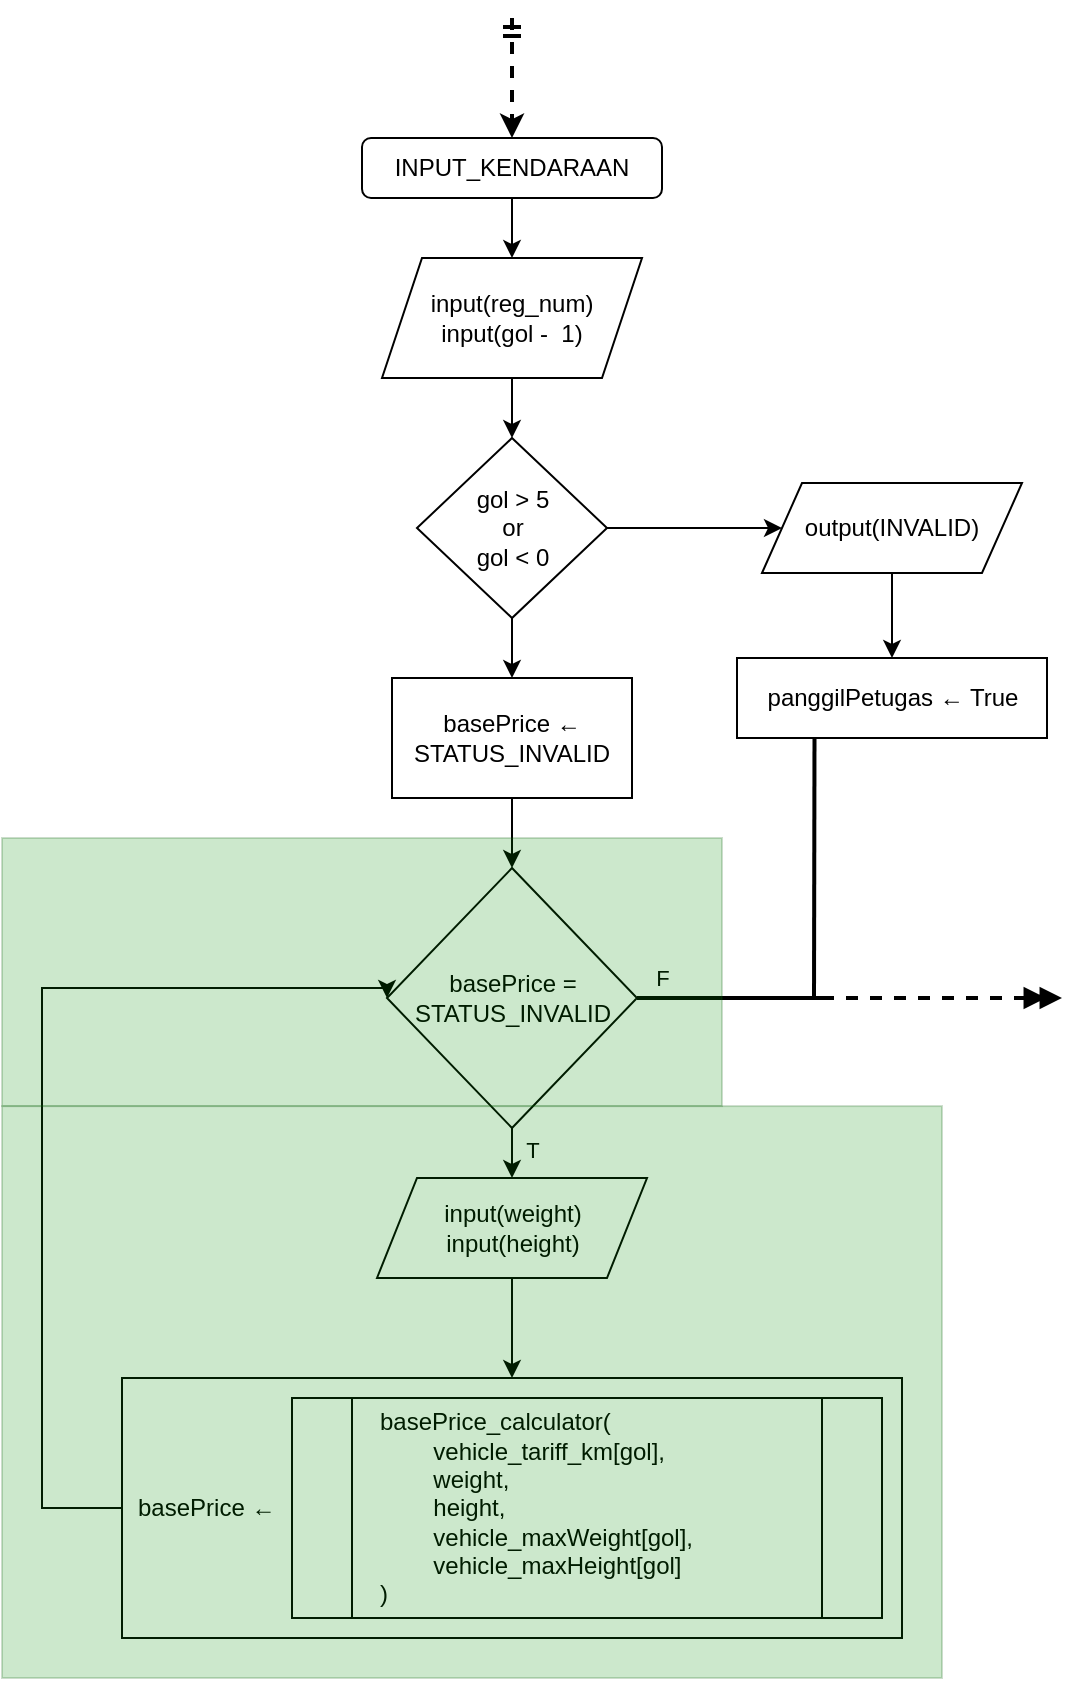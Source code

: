 <mxfile version="26.2.15">
  <diagram name="Page-1" id="KkJ6cqhotYUCz3GdVWr_">
    <mxGraphModel dx="1310" dy="873" grid="1" gridSize="10" guides="1" tooltips="1" connect="1" arrows="1" fold="1" page="1" pageScale="1" pageWidth="850" pageHeight="1100" math="0" shadow="0">
      <root>
        <mxCell id="0" />
        <mxCell id="1" parent="0" />
        <mxCell id="gmT84jEC6gGRV9Um8jLX-25" style="edgeStyle=orthogonalEdgeStyle;rounded=0;orthogonalLoop=1;jettySize=auto;html=1;exitX=0.5;exitY=1;exitDx=0;exitDy=0;entryX=0.5;entryY=0;entryDx=0;entryDy=0;" edge="1" parent="1" source="gmT84jEC6gGRV9Um8jLX-1" target="gmT84jEC6gGRV9Um8jLX-2">
          <mxGeometry relative="1" as="geometry" />
        </mxCell>
        <mxCell id="gmT84jEC6gGRV9Um8jLX-1" value="INPUT_KENDARAAN" style="rounded=1;whiteSpace=wrap;html=1;" vertex="1" parent="1">
          <mxGeometry x="340" y="110" width="150" height="30" as="geometry" />
        </mxCell>
        <mxCell id="gmT84jEC6gGRV9Um8jLX-24" style="edgeStyle=orthogonalEdgeStyle;rounded=0;orthogonalLoop=1;jettySize=auto;html=1;entryX=0.5;entryY=0;entryDx=0;entryDy=0;" edge="1" parent="1" source="gmT84jEC6gGRV9Um8jLX-2" target="gmT84jEC6gGRV9Um8jLX-3">
          <mxGeometry relative="1" as="geometry" />
        </mxCell>
        <mxCell id="gmT84jEC6gGRV9Um8jLX-2" value="input(reg_num)&lt;div&gt;input(gol -&amp;nbsp; 1)&lt;/div&gt;" style="shape=parallelogram;perimeter=parallelogramPerimeter;whiteSpace=wrap;html=1;fixedSize=1;" vertex="1" parent="1">
          <mxGeometry x="350" y="170" width="130" height="60" as="geometry" />
        </mxCell>
        <mxCell id="gmT84jEC6gGRV9Um8jLX-6" style="edgeStyle=orthogonalEdgeStyle;rounded=0;orthogonalLoop=1;jettySize=auto;html=1;exitX=1;exitY=0.5;exitDx=0;exitDy=0;entryX=0;entryY=0.5;entryDx=0;entryDy=0;" edge="1" parent="1" source="gmT84jEC6gGRV9Um8jLX-3" target="gmT84jEC6gGRV9Um8jLX-4">
          <mxGeometry relative="1" as="geometry" />
        </mxCell>
        <mxCell id="gmT84jEC6gGRV9Um8jLX-16" style="edgeStyle=orthogonalEdgeStyle;rounded=0;orthogonalLoop=1;jettySize=auto;html=1;exitX=0.5;exitY=1;exitDx=0;exitDy=0;entryX=0.5;entryY=0;entryDx=0;entryDy=0;" edge="1" parent="1" source="gmT84jEC6gGRV9Um8jLX-3" target="gmT84jEC6gGRV9Um8jLX-9">
          <mxGeometry relative="1" as="geometry" />
        </mxCell>
        <mxCell id="gmT84jEC6gGRV9Um8jLX-3" value="gol &amp;gt; 5&lt;div&gt;or&lt;/div&gt;&lt;div&gt;gol &amp;lt; 0&lt;/div&gt;" style="rhombus;whiteSpace=wrap;html=1;" vertex="1" parent="1">
          <mxGeometry x="367.5" y="260" width="95" height="90" as="geometry" />
        </mxCell>
        <mxCell id="gmT84jEC6gGRV9Um8jLX-7" style="edgeStyle=orthogonalEdgeStyle;rounded=0;orthogonalLoop=1;jettySize=auto;html=1;exitX=0.5;exitY=1;exitDx=0;exitDy=0;entryX=0.5;entryY=0;entryDx=0;entryDy=0;" edge="1" parent="1" source="gmT84jEC6gGRV9Um8jLX-4" target="gmT84jEC6gGRV9Um8jLX-5">
          <mxGeometry relative="1" as="geometry" />
        </mxCell>
        <mxCell id="gmT84jEC6gGRV9Um8jLX-4" value="output(INVALID)" style="shape=parallelogram;perimeter=parallelogramPerimeter;whiteSpace=wrap;html=1;fixedSize=1;" vertex="1" parent="1">
          <mxGeometry x="540" y="282.5" width="130" height="45" as="geometry" />
        </mxCell>
        <mxCell id="gmT84jEC6gGRV9Um8jLX-5" value="panggilPetugas&amp;nbsp;← True" style="rounded=0;whiteSpace=wrap;html=1;" vertex="1" parent="1">
          <mxGeometry x="527.5" y="370" width="155" height="40" as="geometry" />
        </mxCell>
        <mxCell id="gmT84jEC6gGRV9Um8jLX-17" style="edgeStyle=orthogonalEdgeStyle;rounded=0;orthogonalLoop=1;jettySize=auto;html=1;exitX=0.5;exitY=1;exitDx=0;exitDy=0;entryX=0.5;entryY=0;entryDx=0;entryDy=0;" edge="1" parent="1" source="gmT84jEC6gGRV9Um8jLX-9" target="gmT84jEC6gGRV9Um8jLX-10">
          <mxGeometry relative="1" as="geometry" />
        </mxCell>
        <mxCell id="gmT84jEC6gGRV9Um8jLX-9" value="basePrice&amp;nbsp;← STATUS_INVALID" style="rounded=0;whiteSpace=wrap;html=1;" vertex="1" parent="1">
          <mxGeometry x="355" y="380" width="120" height="60" as="geometry" />
        </mxCell>
        <mxCell id="gmT84jEC6gGRV9Um8jLX-19" style="edgeStyle=orthogonalEdgeStyle;rounded=0;orthogonalLoop=1;jettySize=auto;html=1;exitX=0.5;exitY=1;exitDx=0;exitDy=0;entryX=0.5;entryY=0;entryDx=0;entryDy=0;" edge="1" parent="1" source="gmT84jEC6gGRV9Um8jLX-10" target="gmT84jEC6gGRV9Um8jLX-13">
          <mxGeometry relative="1" as="geometry" />
        </mxCell>
        <mxCell id="gmT84jEC6gGRV9Um8jLX-28" value="T" style="edgeLabel;html=1;align=center;verticalAlign=middle;resizable=0;points=[];" vertex="1" connectable="0" parent="gmT84jEC6gGRV9Um8jLX-19">
          <mxGeometry x="-0.137" y="-2" relative="1" as="geometry">
            <mxPoint x="12" as="offset" />
          </mxGeometry>
        </mxCell>
        <mxCell id="gmT84jEC6gGRV9Um8jLX-10" value="basePrice = STATUS_INVALID" style="rhombus;whiteSpace=wrap;html=1;" vertex="1" parent="1">
          <mxGeometry x="352.5" y="475" width="125" height="130" as="geometry" />
        </mxCell>
        <mxCell id="gmT84jEC6gGRV9Um8jLX-20" style="edgeStyle=orthogonalEdgeStyle;rounded=0;orthogonalLoop=1;jettySize=auto;html=1;exitX=0.5;exitY=1;exitDx=0;exitDy=0;entryX=0.5;entryY=0;entryDx=0;entryDy=0;" edge="1" parent="1" source="gmT84jEC6gGRV9Um8jLX-13" target="gmT84jEC6gGRV9Um8jLX-11">
          <mxGeometry relative="1" as="geometry" />
        </mxCell>
        <mxCell id="gmT84jEC6gGRV9Um8jLX-13" value="input(weight)&lt;div&gt;input(height)&lt;/div&gt;" style="shape=parallelogram;perimeter=parallelogramPerimeter;whiteSpace=wrap;html=1;fixedSize=1;" vertex="1" parent="1">
          <mxGeometry x="347.5" y="630" width="135" height="50" as="geometry" />
        </mxCell>
        <mxCell id="gmT84jEC6gGRV9Um8jLX-15" value="" style="group" vertex="1" connectable="0" parent="1">
          <mxGeometry x="220" y="730" width="390" height="130" as="geometry" />
        </mxCell>
        <mxCell id="gmT84jEC6gGRV9Um8jLX-11" value="basePrice&amp;nbsp;←&amp;nbsp;" style="rounded=0;whiteSpace=wrap;html=1;align=left;spacingLeft=6;" vertex="1" parent="gmT84jEC6gGRV9Um8jLX-15">
          <mxGeometry width="390" height="130" as="geometry" />
        </mxCell>
        <mxCell id="gmT84jEC6gGRV9Um8jLX-14" value="basePrice_calculator(&lt;div&gt;&lt;span style=&quot;white-space: pre;&quot;&gt;&#x9;&lt;/span&gt;vehicle_tariff_km[gol],&lt;/div&gt;&lt;div&gt;&lt;span style=&quot;white-space: pre;&quot;&gt;&#x9;&lt;/span&gt;weight,&lt;/div&gt;&lt;div&gt;&lt;span style=&quot;white-space: pre;&quot;&gt;&#x9;&lt;/span&gt;height,&lt;/div&gt;&lt;div&gt;&lt;span style=&quot;white-space: pre;&quot;&gt;&#x9;&lt;/span&gt;vehicle_maxWeight[gol],&lt;/div&gt;&lt;div&gt;&lt;span style=&quot;white-space: pre;&quot;&gt;&#x9;&lt;/span&gt;vehicle_maxHeight[gol]&lt;/div&gt;&lt;div style=&quot;&quot;&gt;)&lt;/div&gt;" style="shape=process;whiteSpace=wrap;html=1;backgroundOutline=1;align=left;spacingLeft=12;" vertex="1" parent="gmT84jEC6gGRV9Um8jLX-15">
          <mxGeometry x="85" y="10" width="295" height="110" as="geometry" />
        </mxCell>
        <mxCell id="gmT84jEC6gGRV9Um8jLX-22" style="edgeStyle=orthogonalEdgeStyle;rounded=0;orthogonalLoop=1;jettySize=auto;html=1;exitX=0;exitY=0.5;exitDx=0;exitDy=0;entryX=0;entryY=0.5;entryDx=0;entryDy=0;" edge="1" parent="1" source="gmT84jEC6gGRV9Um8jLX-11" target="gmT84jEC6gGRV9Um8jLX-10">
          <mxGeometry relative="1" as="geometry">
            <Array as="points">
              <mxPoint x="180" y="795" />
              <mxPoint x="180" y="535" />
            </Array>
          </mxGeometry>
        </mxCell>
        <mxCell id="gmT84jEC6gGRV9Um8jLX-31" value="" style="endArrow=none;html=1;rounded=0;exitX=1;exitY=0.5;exitDx=0;exitDy=0;strokeWidth=2;" edge="1" parent="1" source="gmT84jEC6gGRV9Um8jLX-10">
          <mxGeometry width="50" height="50" relative="1" as="geometry">
            <mxPoint x="520" y="550" as="sourcePoint" />
            <mxPoint x="570" y="540" as="targetPoint" />
          </mxGeometry>
        </mxCell>
        <mxCell id="gmT84jEC6gGRV9Um8jLX-39" value="F" style="edgeLabel;html=1;align=center;verticalAlign=middle;resizable=0;points=[];" vertex="1" connectable="0" parent="gmT84jEC6gGRV9Um8jLX-31">
          <mxGeometry x="0.243" relative="1" as="geometry">
            <mxPoint x="-45" y="-10" as="offset" />
          </mxGeometry>
        </mxCell>
        <mxCell id="gmT84jEC6gGRV9Um8jLX-33" value="" style="endArrow=none;html=1;rounded=0;entryX=0.25;entryY=1;entryDx=0;entryDy=0;strokeWidth=2;" edge="1" parent="1" target="gmT84jEC6gGRV9Um8jLX-5">
          <mxGeometry width="50" height="50" relative="1" as="geometry">
            <mxPoint x="566" y="540" as="sourcePoint" />
            <mxPoint x="600" y="470" as="targetPoint" />
          </mxGeometry>
        </mxCell>
        <mxCell id="gmT84jEC6gGRV9Um8jLX-34" value="" style="endArrow=doubleBlock;html=1;rounded=0;dashed=1;endFill=1;strokeWidth=2;" edge="1" parent="1">
          <mxGeometry width="50" height="50" relative="1" as="geometry">
            <mxPoint x="570" y="540" as="sourcePoint" />
            <mxPoint x="690" y="540" as="targetPoint" />
          </mxGeometry>
        </mxCell>
        <mxCell id="gmT84jEC6gGRV9Um8jLX-35" value="" style="endArrow=classic;html=1;rounded=0;entryX=0.5;entryY=0;entryDx=0;entryDy=0;strokeWidth=2;dashed=1;startArrow=ERmandOne;startFill=0;" edge="1" parent="1" target="gmT84jEC6gGRV9Um8jLX-1">
          <mxGeometry width="50" height="50" relative="1" as="geometry">
            <mxPoint x="415" y="50" as="sourcePoint" />
            <mxPoint x="430" y="10" as="targetPoint" />
          </mxGeometry>
        </mxCell>
        <mxCell id="gmT84jEC6gGRV9Um8jLX-38" value="" style="group" vertex="1" connectable="0" parent="1">
          <mxGeometry x="160" y="460" width="480" height="420" as="geometry" />
        </mxCell>
        <mxCell id="gmT84jEC6gGRV9Um8jLX-36" value="" style="rounded=0;whiteSpace=wrap;html=1;fillColor=#008a00;fontColor=#ffffff;strokeColor=#005700;opacity=20;" vertex="1" parent="gmT84jEC6gGRV9Um8jLX-38">
          <mxGeometry y="134.04" width="470" height="285.96" as="geometry" />
        </mxCell>
        <mxCell id="gmT84jEC6gGRV9Um8jLX-37" value="" style="rounded=0;whiteSpace=wrap;html=1;fillColor=#008a00;fontColor=#ffffff;strokeColor=#005700;opacity=20;" vertex="1" parent="gmT84jEC6gGRV9Um8jLX-38">
          <mxGeometry width="360" height="134.043" as="geometry" />
        </mxCell>
      </root>
    </mxGraphModel>
  </diagram>
</mxfile>
